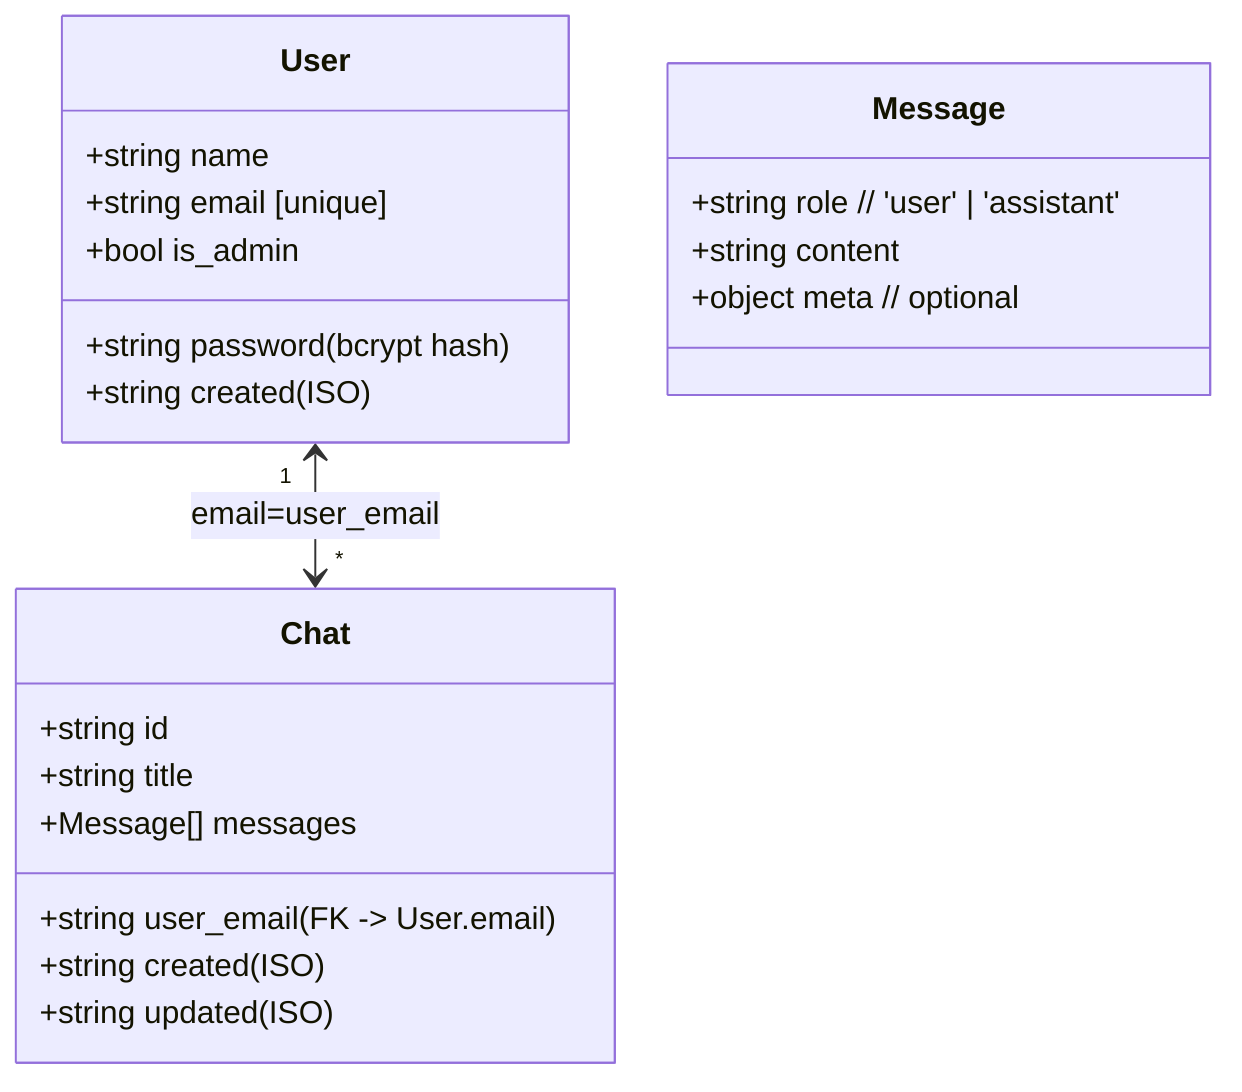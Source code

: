 classDiagram
  class User {
    +string name
    +string email [unique]
    +string password (bcrypt hash)
    +bool is_admin
    +string created (ISO)
  }

  class Chat {
    +string id
    +string user_email (FK -> User.email)
    +string title
    +Message[] messages
    +string created (ISO)
    +string updated (ISO)
  }

  class Message {
    +string role  // 'user' | 'assistant'
    +string content
    +object meta  // optional
  }

  User "1" <--> "*" Chat : email=user_email